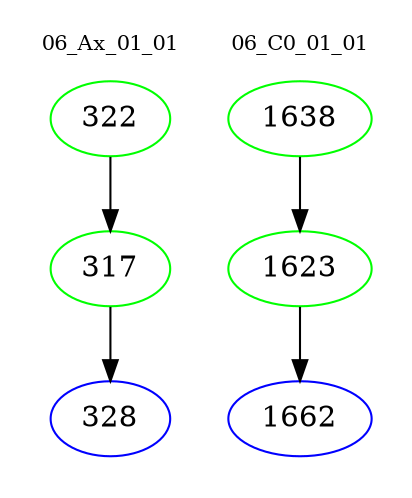 digraph{
subgraph cluster_0 {
color = white
label = "06_Ax_01_01";
fontsize=10;
T0_322 [label="322", color="green"]
T0_322 -> T0_317 [color="black"]
T0_317 [label="317", color="green"]
T0_317 -> T0_328 [color="black"]
T0_328 [label="328", color="blue"]
}
subgraph cluster_1 {
color = white
label = "06_C0_01_01";
fontsize=10;
T1_1638 [label="1638", color="green"]
T1_1638 -> T1_1623 [color="black"]
T1_1623 [label="1623", color="green"]
T1_1623 -> T1_1662 [color="black"]
T1_1662 [label="1662", color="blue"]
}
}
